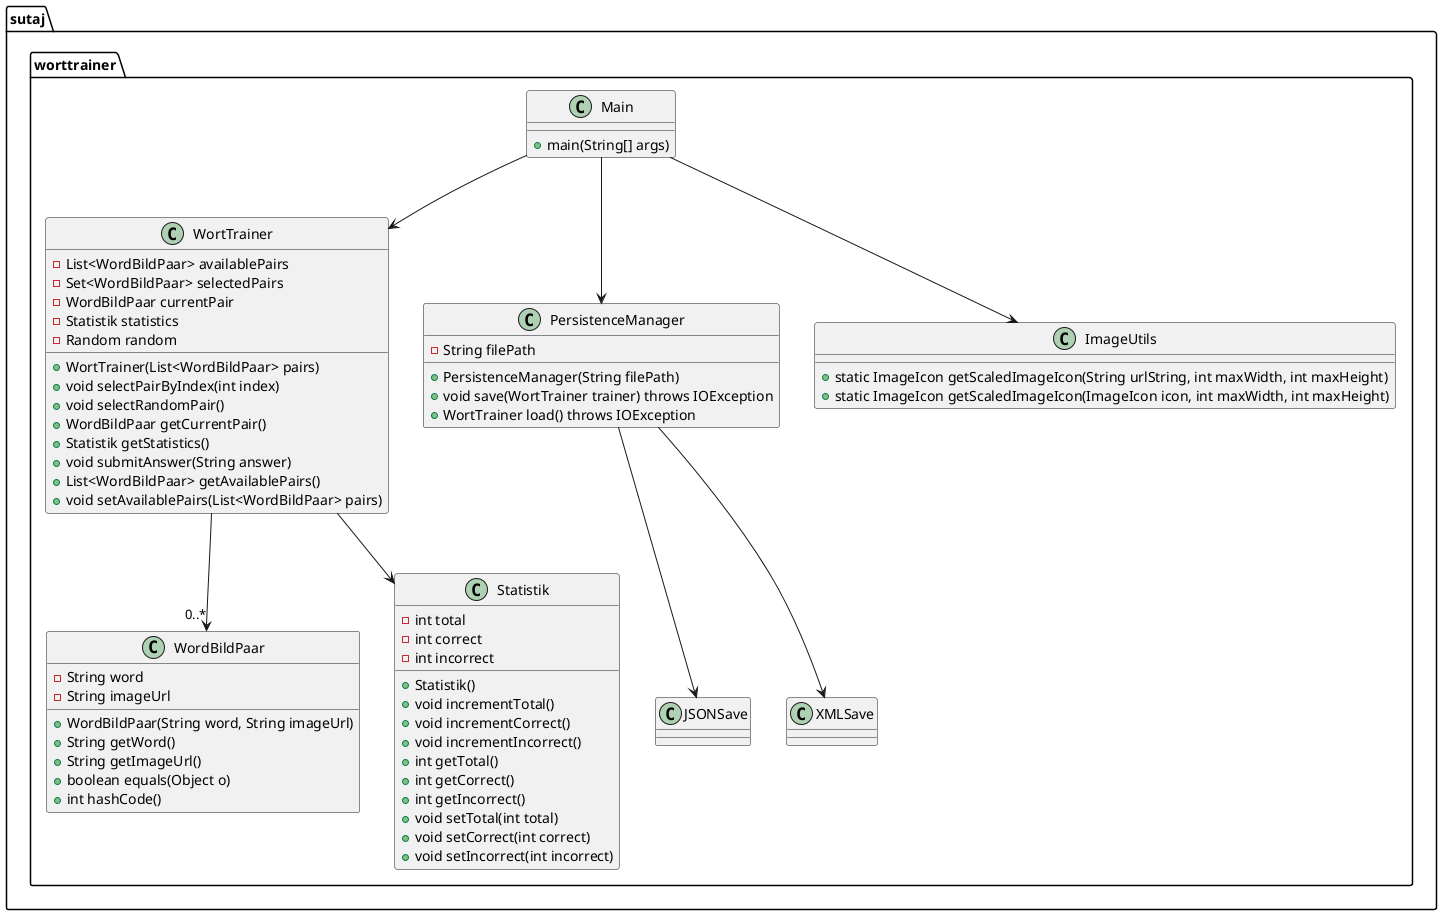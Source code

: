 @startuml

package "sutaj.worttrainer" {
    class Main {
        +main(String[] args)
    }

    class WortTrainer {
        - List<WordBildPaar> availablePairs
        - Set<WordBildPaar> selectedPairs
        - WordBildPaar currentPair
        - Statistik statistics
        - Random random
        + WortTrainer(List<WordBildPaar> pairs)
        + void selectPairByIndex(int index)
        + void selectRandomPair()
        + WordBildPaar getCurrentPair()
        + Statistik getStatistics()
        + void submitAnswer(String answer)
        + List<WordBildPaar> getAvailablePairs()
        + void setAvailablePairs(List<WordBildPaar> pairs)
    }

    class WordBildPaar {
        - String word
        - String imageUrl
        + WordBildPaar(String word, String imageUrl)
        + String getWord()
        + String getImageUrl()
        + boolean equals(Object o)
        + int hashCode()
    }

    class Statistik {
        - int total
        - int correct
        - int incorrect
        + Statistik()
        + void incrementTotal()
        + void incrementCorrect()
        + void incrementIncorrect()
        + int getTotal()
        + int getCorrect()
        + int getIncorrect()
        + void setTotal(int total)
        + void setCorrect(int correct)
        + void setIncorrect(int incorrect)
    }

    class PersistenceManager {
        - String filePath
        + PersistenceManager(String filePath)
        + void save(WortTrainer trainer) throws IOException
        + WortTrainer load() throws IOException
    }

    class ImageUtils {
        + static ImageIcon getScaledImageIcon(String urlString, int maxWidth, int maxHeight)
        + static ImageIcon getScaledImageIcon(ImageIcon icon, int maxWidth, int maxHeight)
    }

    class JSONSave {

    }
    class XMLSave {

    }

    ' Beziehungen
    Main --> WortTrainer
    Main --> ImageUtils
    WortTrainer --> "0..*" WordBildPaar
    WortTrainer --> Statistik
    Main --> PersistenceManager
    PersistenceManager --> JSONSave
     PersistenceManager --> XMLSave

}

@enduml
